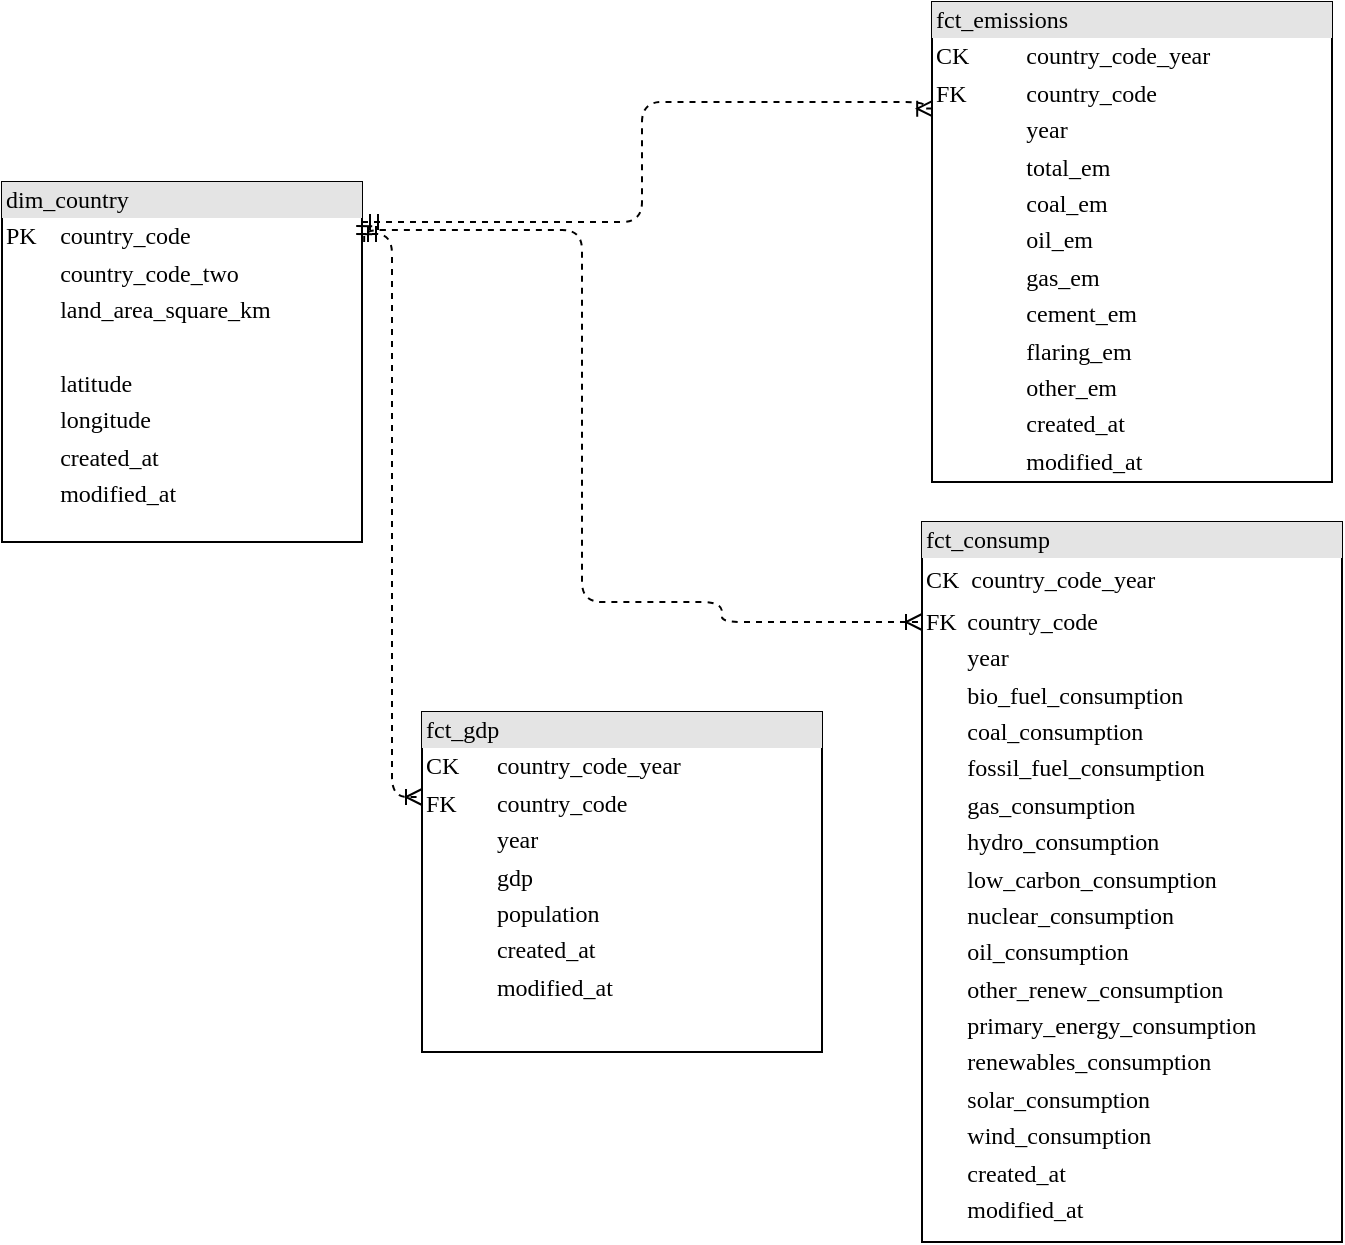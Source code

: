 <mxfile version="20.8.4" type="device"><diagram name="Page-1" id="2ca16b54-16f6-2749-3443-fa8db7711227"><mxGraphModel dx="1101" dy="582" grid="1" gridSize="10" guides="1" tooltips="1" connect="0" arrows="1" fold="1" page="1" pageScale="1" pageWidth="1100" pageHeight="850" background="none" math="0" shadow="0"><root><mxCell id="0"/><mxCell id="1" parent="0"/><mxCell id="2ed32ef02a7f4228-22" style="edgeStyle=orthogonalEdgeStyle;html=1;dashed=1;labelBackgroundColor=none;startArrow=ERmandOne;endArrow=ERoneToMany;fontFamily=Verdana;fontSize=12;align=left;entryX=0.003;entryY=0.222;entryDx=0;entryDy=0;entryPerimeter=0;" parent="1" target="2ed32ef02a7f4228-12" edge="1"><mxGeometry relative="1" as="geometry"><mxPoint x="260" y="130" as="sourcePoint"/><mxPoint x="480" y="222.5" as="targetPoint"/><Array as="points"><mxPoint x="400" y="130"/><mxPoint x="400" y="70"/><mxPoint x="541" y="70"/></Array></mxGeometry></mxCell><mxCell id="2ed32ef02a7f4228-4" value="&lt;div style=&quot;box-sizing: border-box ; width: 100% ; background: #e4e4e4 ; padding: 2px&quot;&gt;dim_country&lt;/div&gt;&lt;table style=&quot;width: 100% ; font-size: 1em&quot; cellpadding=&quot;2&quot; cellspacing=&quot;0&quot;&gt;&lt;tbody&gt;&lt;tr&gt;&lt;td&gt;PK&lt;/td&gt;&lt;td&gt;country_code&lt;/td&gt;&lt;/tr&gt;&lt;tr&gt;&lt;td&gt;&lt;/td&gt;&lt;td&gt;country_code_two&lt;/td&gt;&lt;/tr&gt;&lt;tr&gt;&lt;td&gt;&lt;/td&gt;&lt;td&gt;land_area_square_km&lt;br&gt;&lt;/td&gt;&lt;/tr&gt;&lt;tr&gt;&lt;td&gt;&lt;br&gt;&lt;/td&gt;&lt;td&gt;&lt;br&gt;&lt;/td&gt;&lt;/tr&gt;&lt;tr&gt;&lt;td&gt;&lt;br&gt;&lt;/td&gt;&lt;td&gt;latitude&lt;/td&gt;&lt;/tr&gt;&lt;tr&gt;&lt;td&gt;&lt;br&gt;&lt;/td&gt;&lt;td&gt;longitude&lt;/td&gt;&lt;/tr&gt;&lt;tr&gt;&lt;td&gt;&lt;br&gt;&lt;/td&gt;&lt;td&gt;created_at&lt;/td&gt;&lt;/tr&gt;&lt;tr&gt;&lt;td&gt;&lt;br&gt;&lt;/td&gt;&lt;td&gt;modified_at&lt;/td&gt;&lt;/tr&gt;&lt;/tbody&gt;&lt;/table&gt;" style="verticalAlign=top;align=left;overflow=fill;html=1;rounded=0;shadow=0;comic=0;labelBackgroundColor=none;strokeWidth=1;fontFamily=Verdana;fontSize=12" parent="1" vertex="1"><mxGeometry x="80" y="110" width="180" height="180" as="geometry"/></mxCell><mxCell id="2ed32ef02a7f4228-12" value="&lt;div style=&quot;box-sizing: border-box ; width: 100% ; background: #e4e4e4 ; padding: 2px&quot;&gt;fct_emissions&lt;/div&gt;&lt;table style=&quot;width: 100% ; font-size: 1em&quot; cellpadding=&quot;2&quot; cellspacing=&quot;0&quot;&gt;&lt;tbody&gt;&lt;tr&gt;&lt;td&gt;CK&lt;/td&gt;&lt;td&gt;country_code_year&lt;/td&gt;&lt;/tr&gt;&lt;tr&gt;&lt;td&gt;FK&lt;/td&gt;&lt;td&gt;country_code&lt;br&gt;&lt;/td&gt;&lt;/tr&gt;&lt;tr&gt;&lt;td&gt;&lt;/td&gt;&lt;td&gt;year&lt;/td&gt;&lt;/tr&gt;&lt;tr&gt;&lt;td&gt;&lt;br&gt;&lt;/td&gt;&lt;td&gt;total_em&lt;br&gt;&lt;/td&gt;&lt;/tr&gt;&lt;tr&gt;&lt;td&gt;&lt;br&gt;&lt;/td&gt;&lt;td&gt;coal_em&lt;br&gt;&lt;/td&gt;&lt;/tr&gt;&lt;tr&gt;&lt;td&gt;&lt;br&gt;&lt;/td&gt;&lt;td&gt;oil_em&lt;br&gt;&lt;/td&gt;&lt;/tr&gt;&lt;tr&gt;&lt;td&gt;&lt;br&gt;&lt;/td&gt;&lt;td&gt;gas_em&lt;/td&gt;&lt;/tr&gt;&lt;tr&gt;&lt;td&gt;&lt;br&gt;&lt;/td&gt;&lt;td&gt;cement_em&lt;/td&gt;&lt;/tr&gt;&lt;tr&gt;&lt;td&gt;&lt;br&gt;&lt;/td&gt;&lt;td&gt;flaring_em&lt;/td&gt;&lt;/tr&gt;&lt;tr&gt;&lt;td&gt;&lt;span style=&quot;white-space: pre;&quot;&gt;&#9;&lt;/span&gt;&lt;br&gt;&lt;/td&gt;&lt;td&gt;other_em&lt;/td&gt;&lt;/tr&gt;&lt;tr&gt;&lt;td&gt;&lt;br&gt;&lt;/td&gt;&lt;td&gt;created_at&lt;/td&gt;&lt;/tr&gt;&lt;tr&gt;&lt;td&gt;&lt;br&gt;&lt;/td&gt;&lt;td&gt;modified_at&lt;/td&gt;&lt;/tr&gt;&lt;/tbody&gt;&lt;/table&gt;" style="verticalAlign=top;align=left;overflow=fill;html=1;rounded=0;shadow=0;comic=0;labelBackgroundColor=none;strokeWidth=1;fontFamily=Verdana;fontSize=12" parent="1" vertex="1"><mxGeometry x="545" y="20" width="200" height="240" as="geometry"/></mxCell><mxCell id="VcPLdBWsDOttwxqKUWYE-1" value="&lt;div style=&quot;box-sizing: border-box ; width: 100% ; background: #e4e4e4 ; padding: 2px&quot;&gt;fct_consump&lt;/div&gt;&lt;table style=&quot;width: 100% ; font-size: 1em&quot; cellpadding=&quot;2&quot; cellspacing=&quot;0&quot;&gt;&lt;tbody&gt;&lt;tr&gt;&lt;td&gt;CK&lt;/td&gt;&lt;td&gt;&lt;table style=&quot;border-color: var(--border-color); font-size: 1em; width: 250px;&quot; cellpadding=&quot;2&quot; cellspacing=&quot;0&quot;&gt;&lt;tbody style=&quot;border-color: var(--border-color);&quot;&gt;&lt;tr style=&quot;border-color: var(--border-color);&quot;&gt;&lt;td style=&quot;border-color: var(--border-color);&quot;&gt;country_code_year&lt;/td&gt;&lt;/tr&gt;&lt;tr style=&quot;border-color: var(--border-color);&quot;&gt;&lt;/tr&gt;&lt;/tbody&gt;&lt;/table&gt;&lt;/td&gt;&lt;/tr&gt;&lt;tr&gt;&lt;td&gt;FK&lt;/td&gt;&lt;td&gt;country_code&lt;br&gt;&lt;/td&gt;&lt;/tr&gt;&lt;tr&gt;&lt;td&gt;&lt;/td&gt;&lt;td&gt;year&lt;/td&gt;&lt;/tr&gt;&lt;tr&gt;&lt;td&gt;&lt;br&gt;&lt;/td&gt;&lt;td&gt;bio_fuel_consumption&lt;/td&gt;&lt;/tr&gt;&lt;tr&gt;&lt;td&gt;&lt;br&gt;&lt;/td&gt;&lt;td&gt;coal_consumption&lt;/td&gt;&lt;/tr&gt;&lt;tr&gt;&lt;td&gt;&lt;br&gt;&lt;/td&gt;&lt;td&gt;fossil_fuel_consumption&lt;/td&gt;&lt;/tr&gt;&lt;tr&gt;&lt;td&gt;&lt;br&gt;&lt;/td&gt;&lt;td&gt;gas_consumption&lt;/td&gt;&lt;/tr&gt;&lt;tr&gt;&lt;td&gt;&lt;br&gt;&lt;/td&gt;&lt;td&gt;hydro_consumption&lt;/td&gt;&lt;/tr&gt;&lt;tr&gt;&lt;td&gt;&lt;br&gt;&lt;/td&gt;&lt;td&gt;low_carbon_consumption&lt;/td&gt;&lt;/tr&gt;&lt;tr&gt;&lt;td&gt;&lt;br&gt;&lt;/td&gt;&lt;td&gt;nuclear_consumption&lt;/td&gt;&lt;/tr&gt;&lt;tr&gt;&lt;td&gt;&lt;br&gt;&lt;/td&gt;&lt;td&gt;oil_consumption&lt;/td&gt;&lt;/tr&gt;&lt;tr&gt;&lt;td&gt;&lt;br&gt;&lt;/td&gt;&lt;td&gt;other_renew_consumption&lt;/td&gt;&lt;/tr&gt;&lt;tr&gt;&lt;td&gt;&lt;br&gt;&lt;/td&gt;&lt;td&gt;primary_energy_consumption&lt;/td&gt;&lt;/tr&gt;&lt;tr&gt;&lt;td&gt;&lt;br&gt;&lt;/td&gt;&lt;td&gt;renewables_consumption&lt;/td&gt;&lt;/tr&gt;&lt;tr&gt;&lt;td&gt;&lt;br&gt;&lt;/td&gt;&lt;td&gt;solar_consumption&lt;/td&gt;&lt;/tr&gt;&lt;tr&gt;&lt;td&gt;&lt;br&gt;&lt;/td&gt;&lt;td&gt;wind_consumption&lt;/td&gt;&lt;/tr&gt;&lt;tr&gt;&lt;td&gt;&lt;br&gt;&lt;/td&gt;&lt;td&gt;created_at&lt;/td&gt;&lt;/tr&gt;&lt;tr&gt;&lt;td&gt;&lt;br&gt;&lt;/td&gt;&lt;td&gt;modified_at&lt;/td&gt;&lt;/tr&gt;&lt;/tbody&gt;&lt;/table&gt;" style="verticalAlign=top;align=left;overflow=fill;html=1;rounded=0;shadow=0;comic=0;labelBackgroundColor=none;strokeWidth=1;fontFamily=Verdana;fontSize=12" parent="1" vertex="1"><mxGeometry x="540" y="280" width="210" height="360" as="geometry"/></mxCell><mxCell id="VcPLdBWsDOttwxqKUWYE-2" style="edgeStyle=orthogonalEdgeStyle;html=1;exitX=1.006;exitY=0.167;dashed=1;labelBackgroundColor=none;startArrow=ERmandOne;endArrow=ERoneToMany;fontFamily=Verdana;fontSize=12;align=left;exitDx=0;exitDy=0;exitPerimeter=0;" parent="1" source="2ed32ef02a7f4228-4" edge="1"><mxGeometry relative="1" as="geometry"><mxPoint x="260" y="134.02" as="sourcePoint"/><mxPoint x="540" y="330" as="targetPoint"/><Array as="points"><mxPoint x="261" y="134"/><mxPoint x="370" y="134"/><mxPoint x="370" y="320"/><mxPoint x="440" y="320"/><mxPoint x="440" y="330"/></Array></mxGeometry></mxCell><mxCell id="VcPLdBWsDOttwxqKUWYE-4" value="&lt;div style=&quot;box-sizing: border-box ; width: 100% ; background: #e4e4e4 ; padding: 2px&quot;&gt;fct_gdp&lt;/div&gt;&lt;table style=&quot;width: 100% ; font-size: 1em&quot; cellpadding=&quot;2&quot; cellspacing=&quot;0&quot;&gt;&lt;tbody&gt;&lt;tr&gt;&lt;td&gt;CK&lt;/td&gt;&lt;td&gt;country_code_year&lt;/td&gt;&lt;/tr&gt;&lt;tr&gt;&lt;td&gt;FK&lt;/td&gt;&lt;td&gt;country_code&lt;br&gt;&lt;/td&gt;&lt;/tr&gt;&lt;tr&gt;&lt;td&gt;&lt;/td&gt;&lt;td&gt;year&lt;/td&gt;&lt;/tr&gt;&lt;tr&gt;&lt;td&gt;&lt;br&gt;&lt;/td&gt;&lt;td&gt;gdp&lt;/td&gt;&lt;/tr&gt;&lt;tr&gt;&lt;td&gt;&lt;br&gt;&lt;/td&gt;&lt;td&gt;population&lt;br&gt;&lt;/td&gt;&lt;/tr&gt;&lt;tr&gt;&lt;td&gt;&lt;br&gt;&lt;/td&gt;&lt;td&gt;created_at&lt;/td&gt;&lt;/tr&gt;&lt;tr&gt;&lt;td&gt;&lt;br&gt;&lt;/td&gt;&lt;td&gt;modified_at&lt;/td&gt;&lt;/tr&gt;&lt;/tbody&gt;&lt;/table&gt;" style="verticalAlign=top;align=left;overflow=fill;html=1;rounded=0;shadow=0;comic=0;labelBackgroundColor=none;strokeWidth=1;fontFamily=Verdana;fontSize=12" parent="1" vertex="1"><mxGeometry x="290" y="375" width="200" height="170" as="geometry"/></mxCell><mxCell id="VcPLdBWsDOttwxqKUWYE-5" style="edgeStyle=orthogonalEdgeStyle;html=1;dashed=1;labelBackgroundColor=none;startArrow=ERmandOne;endArrow=ERoneToMany;fontFamily=Verdana;fontSize=12;align=left;entryX=0;entryY=0.25;entryDx=0;entryDy=0;" parent="1" target="VcPLdBWsDOttwxqKUWYE-4" edge="1"><mxGeometry relative="1" as="geometry"><mxPoint x="259" y="136" as="sourcePoint"/><mxPoint x="540.0" y="70" as="targetPoint"/><Array as="points"><mxPoint x="275" y="136"/><mxPoint x="275" y="418"/></Array></mxGeometry></mxCell></root></mxGraphModel></diagram></mxfile>